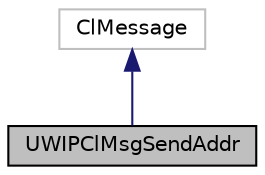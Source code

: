 digraph "UWIPClMsgSendAddr"
{
 // LATEX_PDF_SIZE
  edge [fontname="Helvetica",fontsize="10",labelfontname="Helvetica",labelfontsize="10"];
  node [fontname="Helvetica",fontsize="10",shape=record];
  Node1 [label="UWIPClMsgSendAddr",height=0.2,width=0.4,color="black", fillcolor="grey75", style="filled", fontcolor="black",tooltip="Class used to answer to UWIPClMsgReqAddr cross layer messages."];
  Node2 -> Node1 [dir="back",color="midnightblue",fontsize="10",style="solid",fontname="Helvetica"];
  Node2 [label="ClMessage",height=0.2,width=0.4,color="grey75", fillcolor="white", style="filled",tooltip=" "];
}
